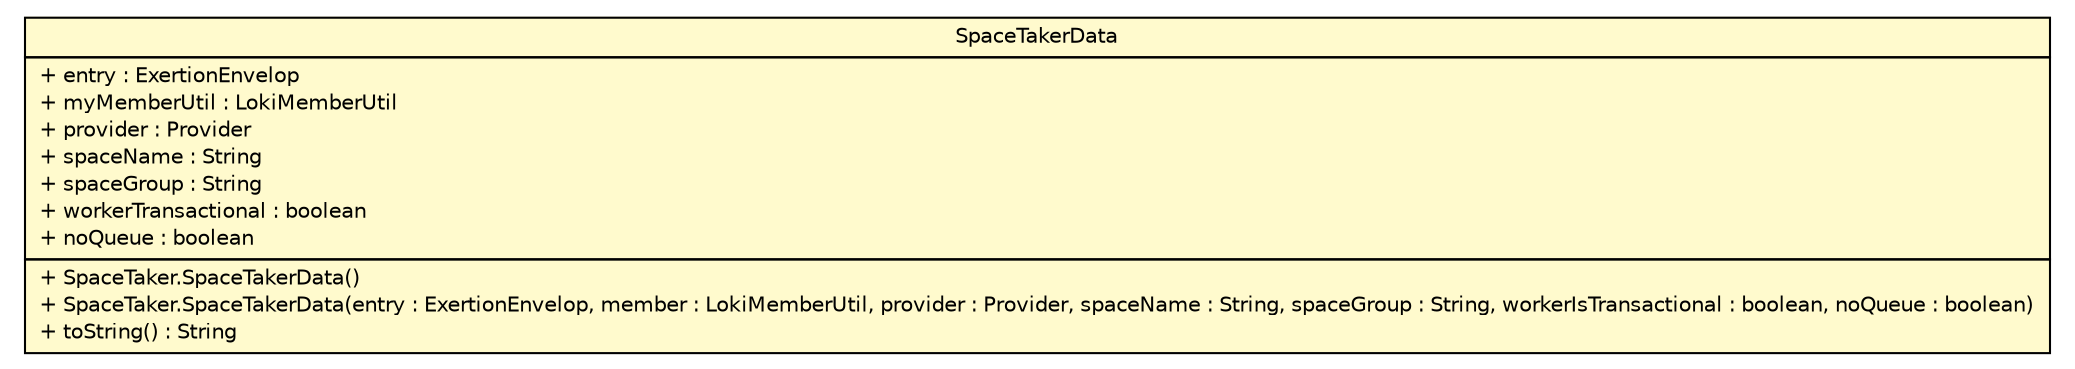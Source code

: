 #!/usr/local/bin/dot
#
# Class diagram 
# Generated by UMLGraph version R5_6 (http://www.umlgraph.org/)
#

digraph G {
	edge [fontname="Helvetica",fontsize=10,labelfontname="Helvetica",labelfontsize=10];
	node [fontname="Helvetica",fontsize=10,shape=plaintext];
	nodesep=0.25;
	ranksep=0.5;
	// sorcer.core.provider.SpaceTaker.SpaceTakerData
	c471124 [label=<<table title="sorcer.core.provider.SpaceTaker.SpaceTakerData" border="0" cellborder="1" cellspacing="0" cellpadding="2" port="p" bgcolor="lemonChiffon" href="./SpaceTaker.SpaceTakerData.html">
		<tr><td><table border="0" cellspacing="0" cellpadding="1">
<tr><td align="center" balign="center"> SpaceTakerData </td></tr>
		</table></td></tr>
		<tr><td><table border="0" cellspacing="0" cellpadding="1">
<tr><td align="left" balign="left"> + entry : ExertionEnvelop </td></tr>
<tr><td align="left" balign="left"> + myMemberUtil : LokiMemberUtil </td></tr>
<tr><td align="left" balign="left"> + provider : Provider </td></tr>
<tr><td align="left" balign="left"> + spaceName : String </td></tr>
<tr><td align="left" balign="left"> + spaceGroup : String </td></tr>
<tr><td align="left" balign="left"> + workerTransactional : boolean </td></tr>
<tr><td align="left" balign="left"> + noQueue : boolean </td></tr>
		</table></td></tr>
		<tr><td><table border="0" cellspacing="0" cellpadding="1">
<tr><td align="left" balign="left"> + SpaceTaker.SpaceTakerData() </td></tr>
<tr><td align="left" balign="left"> + SpaceTaker.SpaceTakerData(entry : ExertionEnvelop, member : LokiMemberUtil, provider : Provider, spaceName : String, spaceGroup : String, workerIsTransactional : boolean, noQueue : boolean) </td></tr>
<tr><td align="left" balign="left"> + toString() : String </td></tr>
		</table></td></tr>
		</table>>, URL="./SpaceTaker.SpaceTakerData.html", fontname="Helvetica", fontcolor="black", fontsize=10.0];
}

